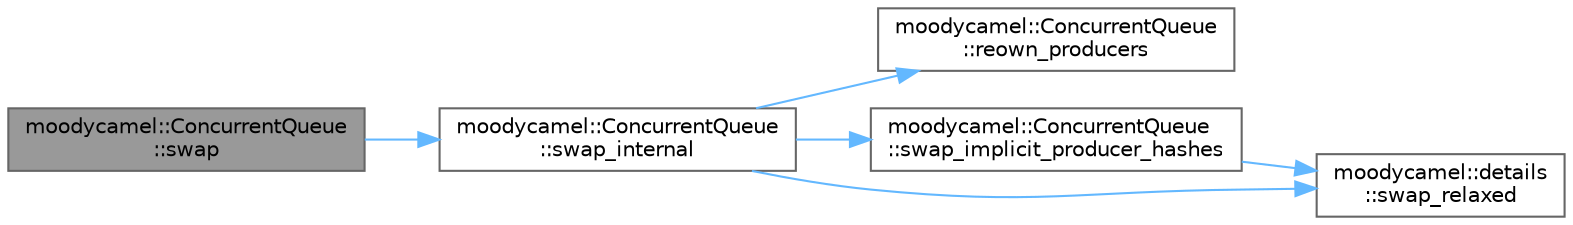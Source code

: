 digraph "moodycamel::ConcurrentQueue::swap"
{
 // INTERACTIVE_SVG=YES
 // LATEX_PDF_SIZE
  bgcolor="transparent";
  edge [fontname=Helvetica,fontsize=10,labelfontname=Helvetica,labelfontsize=10];
  node [fontname=Helvetica,fontsize=10,shape=box,height=0.2,width=0.4];
  rankdir="LR";
  Node1 [id="Node000001",label="moodycamel::ConcurrentQueue\l::swap",height=0.2,width=0.4,color="gray40", fillcolor="grey60", style="filled", fontcolor="black",tooltip=" "];
  Node1 -> Node2 [id="edge1_Node000001_Node000002",color="steelblue1",style="solid",tooltip=" "];
  Node2 [id="Node000002",label="moodycamel::ConcurrentQueue\l::swap_internal",height=0.2,width=0.4,color="grey40", fillcolor="white", style="filled",URL="$d8/dc8/classmoodycamel_1_1ConcurrentQueue.html#a0b4852a8dda94c727c11c02c00d5c4c2",tooltip=" "];
  Node2 -> Node3 [id="edge2_Node000002_Node000003",color="steelblue1",style="solid",tooltip=" "];
  Node3 [id="Node000003",label="moodycamel::ConcurrentQueue\l::reown_producers",height=0.2,width=0.4,color="grey40", fillcolor="white", style="filled",URL="$d8/dc8/classmoodycamel_1_1ConcurrentQueue.html#a861c0700e2b3578d7d3b3838c8fe3d4d",tooltip=" "];
  Node2 -> Node4 [id="edge3_Node000002_Node000004",color="steelblue1",style="solid",tooltip=" "];
  Node4 [id="Node000004",label="moodycamel::ConcurrentQueue\l::swap_implicit_producer_hashes",height=0.2,width=0.4,color="grey40", fillcolor="white", style="filled",URL="$d8/dc8/classmoodycamel_1_1ConcurrentQueue.html#ab6ea9b2c5b8461c638cf90d16d54d24b",tooltip=" "];
  Node4 -> Node5 [id="edge4_Node000004_Node000005",color="steelblue1",style="solid",tooltip=" "];
  Node5 [id="Node000005",label="moodycamel::details\l::swap_relaxed",height=0.2,width=0.4,color="grey40", fillcolor="white", style="filled",URL="$d6/d0f/namespacemoodycamel_1_1details.html#a5b1d2c3239fba04fbd0c15863042e121",tooltip=" "];
  Node2 -> Node5 [id="edge5_Node000002_Node000005",color="steelblue1",style="solid",tooltip=" "];
}
